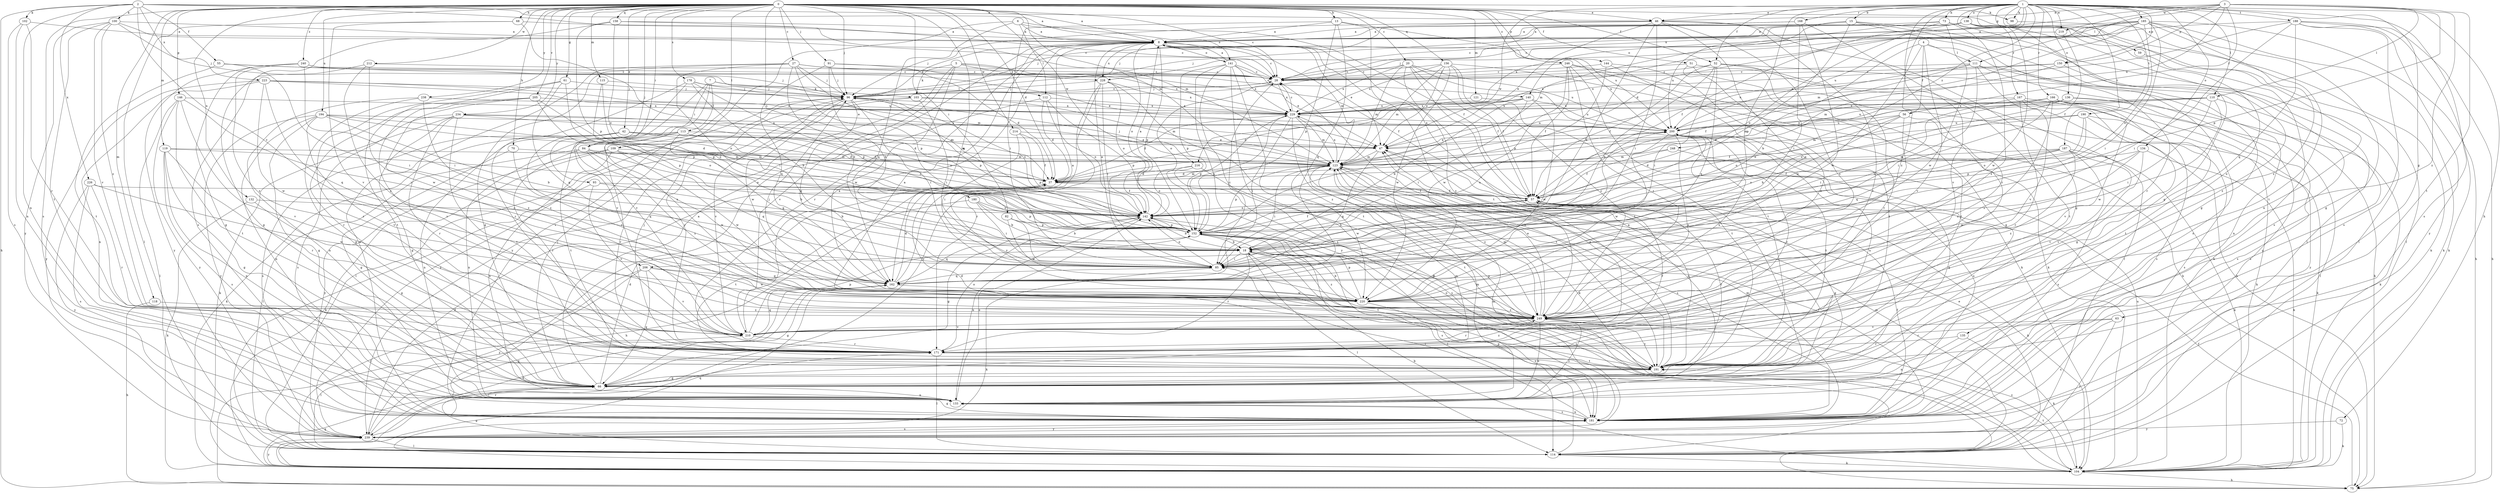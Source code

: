 strict digraph  {
0;
1;
2;
3;
4;
5;
6;
7;
8;
13;
15;
18;
20;
27;
28;
37;
42;
46;
47;
51;
52;
55;
56;
57;
59;
61;
63;
66;
68;
70;
72;
73;
75;
82;
84;
85;
91;
93;
96;
98;
100;
102;
103;
104;
109;
110;
111;
112;
113;
114;
115;
118;
119;
121;
123;
132;
133;
134;
135;
136;
138;
140;
141;
142;
144;
146;
150;
152;
156;
158;
162;
166;
167;
168;
171;
178;
180;
181;
185;
187;
188;
190;
191;
194;
200;
205;
206;
210;
212;
214;
216;
219;
220;
223;
226;
228;
229;
234;
238;
239;
240;
246;
248;
249;
0 -> 8  [label=a];
0 -> 13  [label=b];
0 -> 20  [label=c];
0 -> 27  [label=c];
0 -> 28  [label=c];
0 -> 37  [label=d];
0 -> 42  [label=e];
0 -> 46  [label=e];
0 -> 51  [label=f];
0 -> 52  [label=f];
0 -> 59  [label=g];
0 -> 61  [label=g];
0 -> 68  [label=h];
0 -> 70  [label=h];
0 -> 82  [label=i];
0 -> 84  [label=i];
0 -> 91  [label=j];
0 -> 93  [label=j];
0 -> 96  [label=j];
0 -> 98  [label=k];
0 -> 109  [label=l];
0 -> 115  [label=m];
0 -> 118  [label=m];
0 -> 119  [label=m];
0 -> 121  [label=m];
0 -> 123  [label=m];
0 -> 132  [label=n];
0 -> 144  [label=p];
0 -> 146  [label=p];
0 -> 156  [label=q];
0 -> 158  [label=q];
0 -> 162  [label=q];
0 -> 178  [label=s];
0 -> 180  [label=s];
0 -> 181  [label=s];
0 -> 194  [label=u];
0 -> 205  [label=v];
0 -> 212  [label=w];
0 -> 214  [label=w];
0 -> 216  [label=w];
0 -> 234  [label=y];
0 -> 238  [label=y];
0 -> 240  [label=z];
0 -> 246  [label=z];
1 -> 15  [label=b];
1 -> 37  [label=d];
1 -> 46  [label=e];
1 -> 52  [label=f];
1 -> 63  [label=g];
1 -> 66  [label=g];
1 -> 72  [label=h];
1 -> 73  [label=h];
1 -> 98  [label=k];
1 -> 110  [label=l];
1 -> 133  [label=n];
1 -> 134  [label=o];
1 -> 135  [label=o];
1 -> 136  [label=o];
1 -> 138  [label=o];
1 -> 140  [label=o];
1 -> 150  [label=p];
1 -> 166  [label=r];
1 -> 167  [label=r];
1 -> 168  [label=r];
1 -> 171  [label=r];
1 -> 181  [label=s];
1 -> 185  [label=t];
1 -> 187  [label=t];
1 -> 188  [label=t];
1 -> 190  [label=t];
1 -> 206  [label=v];
1 -> 216  [label=w];
1 -> 219  [label=w];
1 -> 248  [label=z];
1 -> 249  [label=z];
2 -> 8  [label=a];
2 -> 46  [label=e];
2 -> 55  [label=f];
2 -> 75  [label=h];
2 -> 100  [label=k];
2 -> 102  [label=k];
2 -> 123  [label=m];
2 -> 133  [label=n];
2 -> 206  [label=v];
2 -> 223  [label=x];
2 -> 226  [label=x];
3 -> 46  [label=e];
3 -> 56  [label=f];
3 -> 110  [label=l];
3 -> 111  [label=l];
3 -> 150  [label=p];
3 -> 152  [label=p];
3 -> 191  [label=t];
3 -> 200  [label=u];
3 -> 219  [label=w];
3 -> 228  [label=x];
3 -> 249  [label=z];
4 -> 18  [label=b];
4 -> 56  [label=f];
4 -> 111  [label=l];
4 -> 181  [label=s];
4 -> 210  [label=v];
4 -> 220  [label=w];
5 -> 47  [label=e];
5 -> 103  [label=k];
5 -> 140  [label=o];
5 -> 210  [label=v];
5 -> 220  [label=w];
5 -> 228  [label=x];
5 -> 239  [label=y];
6 -> 8  [label=a];
6 -> 57  [label=f];
6 -> 112  [label=l];
6 -> 141  [label=o];
6 -> 162  [label=q];
6 -> 181  [label=s];
7 -> 84  [label=i];
7 -> 103  [label=k];
7 -> 112  [label=l];
7 -> 113  [label=l];
7 -> 210  [label=v];
7 -> 249  [label=z];
8 -> 28  [label=c];
8 -> 47  [label=e];
8 -> 123  [label=m];
8 -> 141  [label=o];
8 -> 142  [label=o];
8 -> 152  [label=p];
8 -> 171  [label=r];
8 -> 200  [label=u];
8 -> 228  [label=x];
13 -> 8  [label=a];
13 -> 85  [label=i];
13 -> 152  [label=p];
13 -> 162  [label=q];
13 -> 191  [label=t];
13 -> 200  [label=u];
15 -> 8  [label=a];
15 -> 66  [label=g];
15 -> 96  [label=j];
15 -> 114  [label=l];
15 -> 152  [label=p];
15 -> 171  [label=r];
15 -> 200  [label=u];
18 -> 85  [label=i];
18 -> 114  [label=l];
18 -> 171  [label=r];
18 -> 181  [label=s];
18 -> 191  [label=t];
18 -> 249  [label=z];
20 -> 28  [label=c];
20 -> 57  [label=f];
20 -> 104  [label=k];
20 -> 123  [label=m];
20 -> 191  [label=t];
20 -> 200  [label=u];
20 -> 229  [label=x];
20 -> 249  [label=z];
27 -> 18  [label=b];
27 -> 28  [label=c];
27 -> 66  [label=g];
27 -> 85  [label=i];
27 -> 96  [label=j];
27 -> 142  [label=o];
27 -> 152  [label=p];
27 -> 181  [label=s];
27 -> 229  [label=x];
28 -> 96  [label=j];
28 -> 142  [label=o];
28 -> 229  [label=x];
37 -> 57  [label=f];
37 -> 75  [label=h];
37 -> 123  [label=m];
37 -> 249  [label=z];
42 -> 37  [label=d];
42 -> 47  [label=e];
42 -> 104  [label=k];
42 -> 123  [label=m];
42 -> 133  [label=n];
42 -> 142  [label=o];
42 -> 181  [label=s];
42 -> 249  [label=z];
46 -> 8  [label=a];
46 -> 18  [label=b];
46 -> 47  [label=e];
46 -> 66  [label=g];
46 -> 85  [label=i];
46 -> 96  [label=j];
46 -> 162  [label=q];
46 -> 171  [label=r];
46 -> 249  [label=z];
47 -> 123  [label=m];
47 -> 133  [label=n];
47 -> 162  [label=q];
51 -> 28  [label=c];
51 -> 66  [label=g];
51 -> 114  [label=l];
51 -> 191  [label=t];
52 -> 18  [label=b];
52 -> 28  [label=c];
52 -> 57  [label=f];
52 -> 75  [label=h];
52 -> 85  [label=i];
52 -> 162  [label=q];
52 -> 171  [label=r];
52 -> 191  [label=t];
55 -> 28  [label=c];
55 -> 85  [label=i];
55 -> 96  [label=j];
55 -> 191  [label=t];
56 -> 18  [label=b];
56 -> 57  [label=f];
56 -> 142  [label=o];
56 -> 162  [label=q];
56 -> 200  [label=u];
56 -> 249  [label=z];
57 -> 8  [label=a];
57 -> 18  [label=b];
57 -> 66  [label=g];
57 -> 104  [label=k];
57 -> 142  [label=o];
59 -> 104  [label=k];
61 -> 96  [label=j];
61 -> 152  [label=p];
61 -> 162  [label=q];
61 -> 171  [label=r];
61 -> 191  [label=t];
63 -> 114  [label=l];
63 -> 171  [label=r];
63 -> 181  [label=s];
63 -> 210  [label=v];
66 -> 8  [label=a];
66 -> 37  [label=d];
66 -> 57  [label=f];
66 -> 96  [label=j];
66 -> 123  [label=m];
66 -> 133  [label=n];
68 -> 8  [label=a];
68 -> 37  [label=d];
68 -> 114  [label=l];
68 -> 210  [label=v];
70 -> 66  [label=g];
70 -> 123  [label=m];
70 -> 162  [label=q];
72 -> 104  [label=k];
72 -> 239  [label=y];
73 -> 8  [label=a];
73 -> 114  [label=l];
73 -> 123  [label=m];
73 -> 142  [label=o];
73 -> 220  [label=w];
73 -> 249  [label=z];
75 -> 57  [label=f];
82 -> 18  [label=b];
82 -> 85  [label=i];
82 -> 152  [label=p];
82 -> 220  [label=w];
84 -> 114  [label=l];
84 -> 123  [label=m];
84 -> 162  [label=q];
84 -> 171  [label=r];
84 -> 220  [label=w];
84 -> 249  [label=z];
85 -> 8  [label=a];
85 -> 104  [label=k];
85 -> 142  [label=o];
85 -> 162  [label=q];
91 -> 18  [label=b];
91 -> 28  [label=c];
91 -> 37  [label=d];
91 -> 96  [label=j];
91 -> 162  [label=q];
93 -> 18  [label=b];
93 -> 57  [label=f];
93 -> 114  [label=l];
93 -> 210  [label=v];
96 -> 8  [label=a];
96 -> 28  [label=c];
96 -> 85  [label=i];
96 -> 114  [label=l];
96 -> 142  [label=o];
96 -> 152  [label=p];
96 -> 162  [label=q];
96 -> 210  [label=v];
96 -> 220  [label=w];
96 -> 229  [label=x];
98 -> 191  [label=t];
100 -> 8  [label=a];
100 -> 28  [label=c];
100 -> 96  [label=j];
100 -> 191  [label=t];
100 -> 210  [label=v];
100 -> 239  [label=y];
100 -> 249  [label=z];
102 -> 8  [label=a];
102 -> 133  [label=n];
102 -> 171  [label=r];
102 -> 181  [label=s];
103 -> 85  [label=i];
103 -> 123  [label=m];
103 -> 171  [label=r];
103 -> 229  [label=x];
103 -> 239  [label=y];
104 -> 18  [label=b];
104 -> 66  [label=g];
104 -> 75  [label=h];
104 -> 142  [label=o];
104 -> 162  [label=q];
104 -> 191  [label=t];
104 -> 200  [label=u];
104 -> 239  [label=y];
104 -> 249  [label=z];
109 -> 18  [label=b];
109 -> 104  [label=k];
109 -> 123  [label=m];
109 -> 133  [label=n];
109 -> 220  [label=w];
109 -> 239  [label=y];
110 -> 47  [label=e];
110 -> 85  [label=i];
110 -> 181  [label=s];
110 -> 200  [label=u];
110 -> 220  [label=w];
110 -> 229  [label=x];
111 -> 28  [label=c];
111 -> 57  [label=f];
111 -> 85  [label=i];
111 -> 133  [label=n];
111 -> 200  [label=u];
111 -> 210  [label=v];
111 -> 239  [label=y];
112 -> 37  [label=d];
112 -> 142  [label=o];
112 -> 152  [label=p];
112 -> 181  [label=s];
112 -> 229  [label=x];
113 -> 37  [label=d];
113 -> 47  [label=e];
113 -> 133  [label=n];
113 -> 162  [label=q];
113 -> 171  [label=r];
113 -> 191  [label=t];
114 -> 47  [label=e];
114 -> 66  [label=g];
114 -> 104  [label=k];
114 -> 123  [label=m];
114 -> 152  [label=p];
115 -> 96  [label=j];
115 -> 142  [label=o];
115 -> 152  [label=p];
118 -> 75  [label=h];
118 -> 249  [label=z];
119 -> 66  [label=g];
119 -> 123  [label=m];
119 -> 133  [label=n];
119 -> 142  [label=o];
119 -> 171  [label=r];
119 -> 181  [label=s];
121 -> 191  [label=t];
121 -> 229  [label=x];
123 -> 37  [label=d];
123 -> 85  [label=i];
123 -> 96  [label=j];
123 -> 114  [label=l];
123 -> 152  [label=p];
123 -> 181  [label=s];
123 -> 220  [label=w];
123 -> 229  [label=x];
123 -> 249  [label=z];
132 -> 66  [label=g];
132 -> 104  [label=k];
132 -> 142  [label=o];
133 -> 8  [label=a];
133 -> 123  [label=m];
133 -> 142  [label=o];
133 -> 181  [label=s];
133 -> 249  [label=z];
134 -> 85  [label=i];
134 -> 104  [label=k];
134 -> 123  [label=m];
134 -> 210  [label=v];
134 -> 220  [label=w];
135 -> 104  [label=k];
135 -> 133  [label=n];
135 -> 171  [label=r];
136 -> 37  [label=d];
136 -> 104  [label=k];
136 -> 142  [label=o];
136 -> 181  [label=s];
136 -> 229  [label=x];
138 -> 8  [label=a];
138 -> 28  [label=c];
138 -> 57  [label=f];
138 -> 96  [label=j];
138 -> 104  [label=k];
138 -> 114  [label=l];
138 -> 181  [label=s];
138 -> 220  [label=w];
140 -> 18  [label=b];
140 -> 37  [label=d];
140 -> 85  [label=i];
140 -> 200  [label=u];
140 -> 220  [label=w];
140 -> 229  [label=x];
141 -> 8  [label=a];
141 -> 28  [label=c];
141 -> 57  [label=f];
141 -> 75  [label=h];
141 -> 152  [label=p];
141 -> 181  [label=s];
141 -> 191  [label=t];
141 -> 229  [label=x];
141 -> 239  [label=y];
142 -> 8  [label=a];
142 -> 18  [label=b];
142 -> 66  [label=g];
142 -> 133  [label=n];
142 -> 152  [label=p];
144 -> 28  [label=c];
144 -> 152  [label=p];
144 -> 191  [label=t];
144 -> 249  [label=z];
146 -> 85  [label=i];
146 -> 114  [label=l];
146 -> 191  [label=t];
146 -> 210  [label=v];
146 -> 229  [label=x];
146 -> 239  [label=y];
150 -> 28  [label=c];
150 -> 123  [label=m];
150 -> 229  [label=x];
150 -> 249  [label=z];
152 -> 18  [label=b];
152 -> 57  [label=f];
152 -> 114  [label=l];
152 -> 162  [label=q];
152 -> 200  [label=u];
152 -> 229  [label=x];
152 -> 249  [label=z];
156 -> 28  [label=c];
156 -> 47  [label=e];
156 -> 57  [label=f];
156 -> 75  [label=h];
156 -> 123  [label=m];
156 -> 220  [label=w];
156 -> 229  [label=x];
156 -> 249  [label=z];
158 -> 8  [label=a];
158 -> 28  [label=c];
158 -> 142  [label=o];
158 -> 152  [label=p];
158 -> 181  [label=s];
162 -> 8  [label=a];
162 -> 28  [label=c];
162 -> 37  [label=d];
162 -> 66  [label=g];
162 -> 104  [label=k];
162 -> 200  [label=u];
162 -> 220  [label=w];
166 -> 18  [label=b];
166 -> 114  [label=l];
166 -> 123  [label=m];
166 -> 142  [label=o];
166 -> 191  [label=t];
166 -> 210  [label=v];
166 -> 229  [label=x];
166 -> 239  [label=y];
166 -> 249  [label=z];
167 -> 66  [label=g];
167 -> 85  [label=i];
167 -> 104  [label=k];
167 -> 171  [label=r];
167 -> 181  [label=s];
167 -> 229  [label=x];
168 -> 8  [label=a];
168 -> 85  [label=i];
168 -> 96  [label=j];
168 -> 210  [label=v];
168 -> 220  [label=w];
171 -> 57  [label=f];
171 -> 96  [label=j];
171 -> 114  [label=l];
171 -> 142  [label=o];
171 -> 191  [label=t];
171 -> 249  [label=z];
178 -> 18  [label=b];
178 -> 96  [label=j];
178 -> 123  [label=m];
178 -> 152  [label=p];
178 -> 171  [label=r];
178 -> 210  [label=v];
180 -> 18  [label=b];
180 -> 85  [label=i];
180 -> 142  [label=o];
180 -> 152  [label=p];
180 -> 191  [label=t];
181 -> 57  [label=f];
181 -> 66  [label=g];
181 -> 85  [label=i];
181 -> 123  [label=m];
181 -> 133  [label=n];
181 -> 200  [label=u];
181 -> 239  [label=y];
185 -> 8  [label=a];
185 -> 47  [label=e];
185 -> 66  [label=g];
185 -> 75  [label=h];
185 -> 85  [label=i];
185 -> 96  [label=j];
185 -> 104  [label=k];
185 -> 123  [label=m];
185 -> 142  [label=o];
185 -> 200  [label=u];
185 -> 229  [label=x];
185 -> 249  [label=z];
187 -> 37  [label=d];
187 -> 57  [label=f];
187 -> 104  [label=k];
187 -> 123  [label=m];
187 -> 142  [label=o];
187 -> 181  [label=s];
187 -> 210  [label=v];
187 -> 249  [label=z];
188 -> 8  [label=a];
188 -> 47  [label=e];
188 -> 75  [label=h];
188 -> 85  [label=i];
188 -> 104  [label=k];
188 -> 162  [label=q];
188 -> 181  [label=s];
188 -> 239  [label=y];
190 -> 104  [label=k];
190 -> 123  [label=m];
190 -> 142  [label=o];
190 -> 152  [label=p];
190 -> 181  [label=s];
190 -> 200  [label=u];
191 -> 28  [label=c];
191 -> 37  [label=d];
191 -> 57  [label=f];
191 -> 66  [label=g];
191 -> 142  [label=o];
191 -> 200  [label=u];
194 -> 18  [label=b];
194 -> 37  [label=d];
194 -> 66  [label=g];
194 -> 133  [label=n];
194 -> 142  [label=o];
194 -> 200  [label=u];
194 -> 210  [label=v];
194 -> 239  [label=y];
200 -> 47  [label=e];
200 -> 171  [label=r];
200 -> 191  [label=t];
200 -> 220  [label=w];
200 -> 249  [label=z];
205 -> 142  [label=o];
205 -> 152  [label=p];
205 -> 171  [label=r];
205 -> 210  [label=v];
205 -> 229  [label=x];
205 -> 249  [label=z];
206 -> 66  [label=g];
206 -> 114  [label=l];
206 -> 162  [label=q];
206 -> 210  [label=v];
206 -> 220  [label=w];
206 -> 239  [label=y];
210 -> 8  [label=a];
210 -> 47  [label=e];
210 -> 114  [label=l];
210 -> 152  [label=p];
210 -> 162  [label=q];
210 -> 171  [label=r];
212 -> 28  [label=c];
212 -> 66  [label=g];
212 -> 220  [label=w];
212 -> 249  [label=z];
214 -> 47  [label=e];
214 -> 57  [label=f];
214 -> 85  [label=i];
214 -> 152  [label=p];
216 -> 37  [label=d];
216 -> 142  [label=o];
216 -> 181  [label=s];
216 -> 191  [label=t];
219 -> 28  [label=c];
219 -> 57  [label=f];
220 -> 18  [label=b];
220 -> 96  [label=j];
220 -> 152  [label=p];
220 -> 181  [label=s];
220 -> 249  [label=z];
223 -> 47  [label=e];
223 -> 96  [label=j];
223 -> 133  [label=n];
223 -> 162  [label=q];
223 -> 200  [label=u];
223 -> 220  [label=w];
223 -> 239  [label=y];
226 -> 57  [label=f];
226 -> 171  [label=r];
226 -> 181  [label=s];
226 -> 220  [label=w];
226 -> 239  [label=y];
228 -> 85  [label=i];
228 -> 96  [label=j];
228 -> 142  [label=o];
228 -> 171  [label=r];
228 -> 229  [label=x];
228 -> 239  [label=y];
228 -> 249  [label=z];
229 -> 28  [label=c];
229 -> 37  [label=d];
229 -> 85  [label=i];
229 -> 104  [label=k];
229 -> 123  [label=m];
229 -> 152  [label=p];
229 -> 191  [label=t];
229 -> 200  [label=u];
234 -> 37  [label=d];
234 -> 66  [label=g];
234 -> 104  [label=k];
234 -> 142  [label=o];
234 -> 171  [label=r];
234 -> 181  [label=s];
234 -> 191  [label=t];
234 -> 200  [label=u];
238 -> 66  [label=g];
238 -> 133  [label=n];
238 -> 229  [label=x];
238 -> 249  [label=z];
239 -> 37  [label=d];
239 -> 114  [label=l];
239 -> 123  [label=m];
239 -> 162  [label=q];
239 -> 171  [label=r];
239 -> 181  [label=s];
240 -> 28  [label=c];
240 -> 47  [label=e];
240 -> 66  [label=g];
240 -> 85  [label=i];
240 -> 239  [label=y];
240 -> 249  [label=z];
246 -> 28  [label=c];
246 -> 57  [label=f];
246 -> 75  [label=h];
246 -> 104  [label=k];
246 -> 191  [label=t];
246 -> 220  [label=w];
246 -> 249  [label=z];
248 -> 57  [label=f];
248 -> 66  [label=g];
248 -> 123  [label=m];
249 -> 8  [label=a];
249 -> 47  [label=e];
249 -> 123  [label=m];
249 -> 133  [label=n];
249 -> 152  [label=p];
249 -> 171  [label=r];
249 -> 191  [label=t];
249 -> 200  [label=u];
249 -> 210  [label=v];
}
